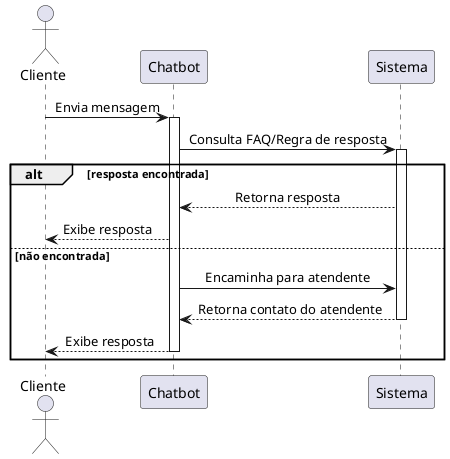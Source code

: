 @startuml Chatbot
skinparam sequenceMessageAlign center

actor Cliente
participant Chatbot as "Chatbot"
participant Sistema

Cliente -> Chatbot: Envia mensagem  
activate Chatbot

Chatbot -> Sistema: Consulta FAQ/Regra de resposta  
activate Sistema

alt resposta encontrada
    Sistema --> Chatbot: Retorna resposta
    Chatbot --> Cliente: Exibe resposta
else não encontrada
    Chatbot -> Sistema: Encaminha para atendente
    Sistema --> Chatbot: Retorna contato do atendente
    deactivate Sistema

    Chatbot --> Cliente: Exibe resposta
    deactivate Chatbot
end
@enduml